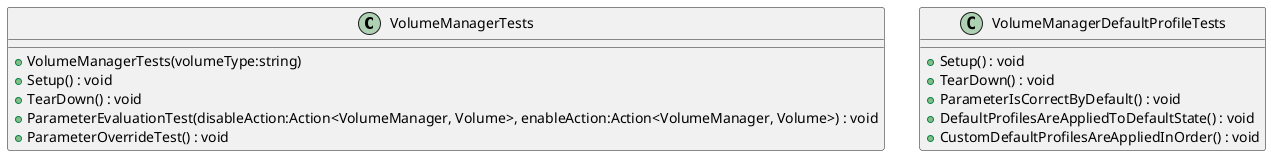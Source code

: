 @startuml
class VolumeManagerTests {
    + VolumeManagerTests(volumeType:string)
    + Setup() : void
    + TearDown() : void
    + ParameterEvaluationTest(disableAction:Action<VolumeManager, Volume>, enableAction:Action<VolumeManager, Volume>) : void
    + ParameterOverrideTest() : void
}
class VolumeManagerDefaultProfileTests {
    + Setup() : void
    + TearDown() : void
    + ParameterIsCorrectByDefault() : void
    + DefaultProfilesAreAppliedToDefaultState() : void
    + CustomDefaultProfilesAreAppliedInOrder() : void
}
@enduml
